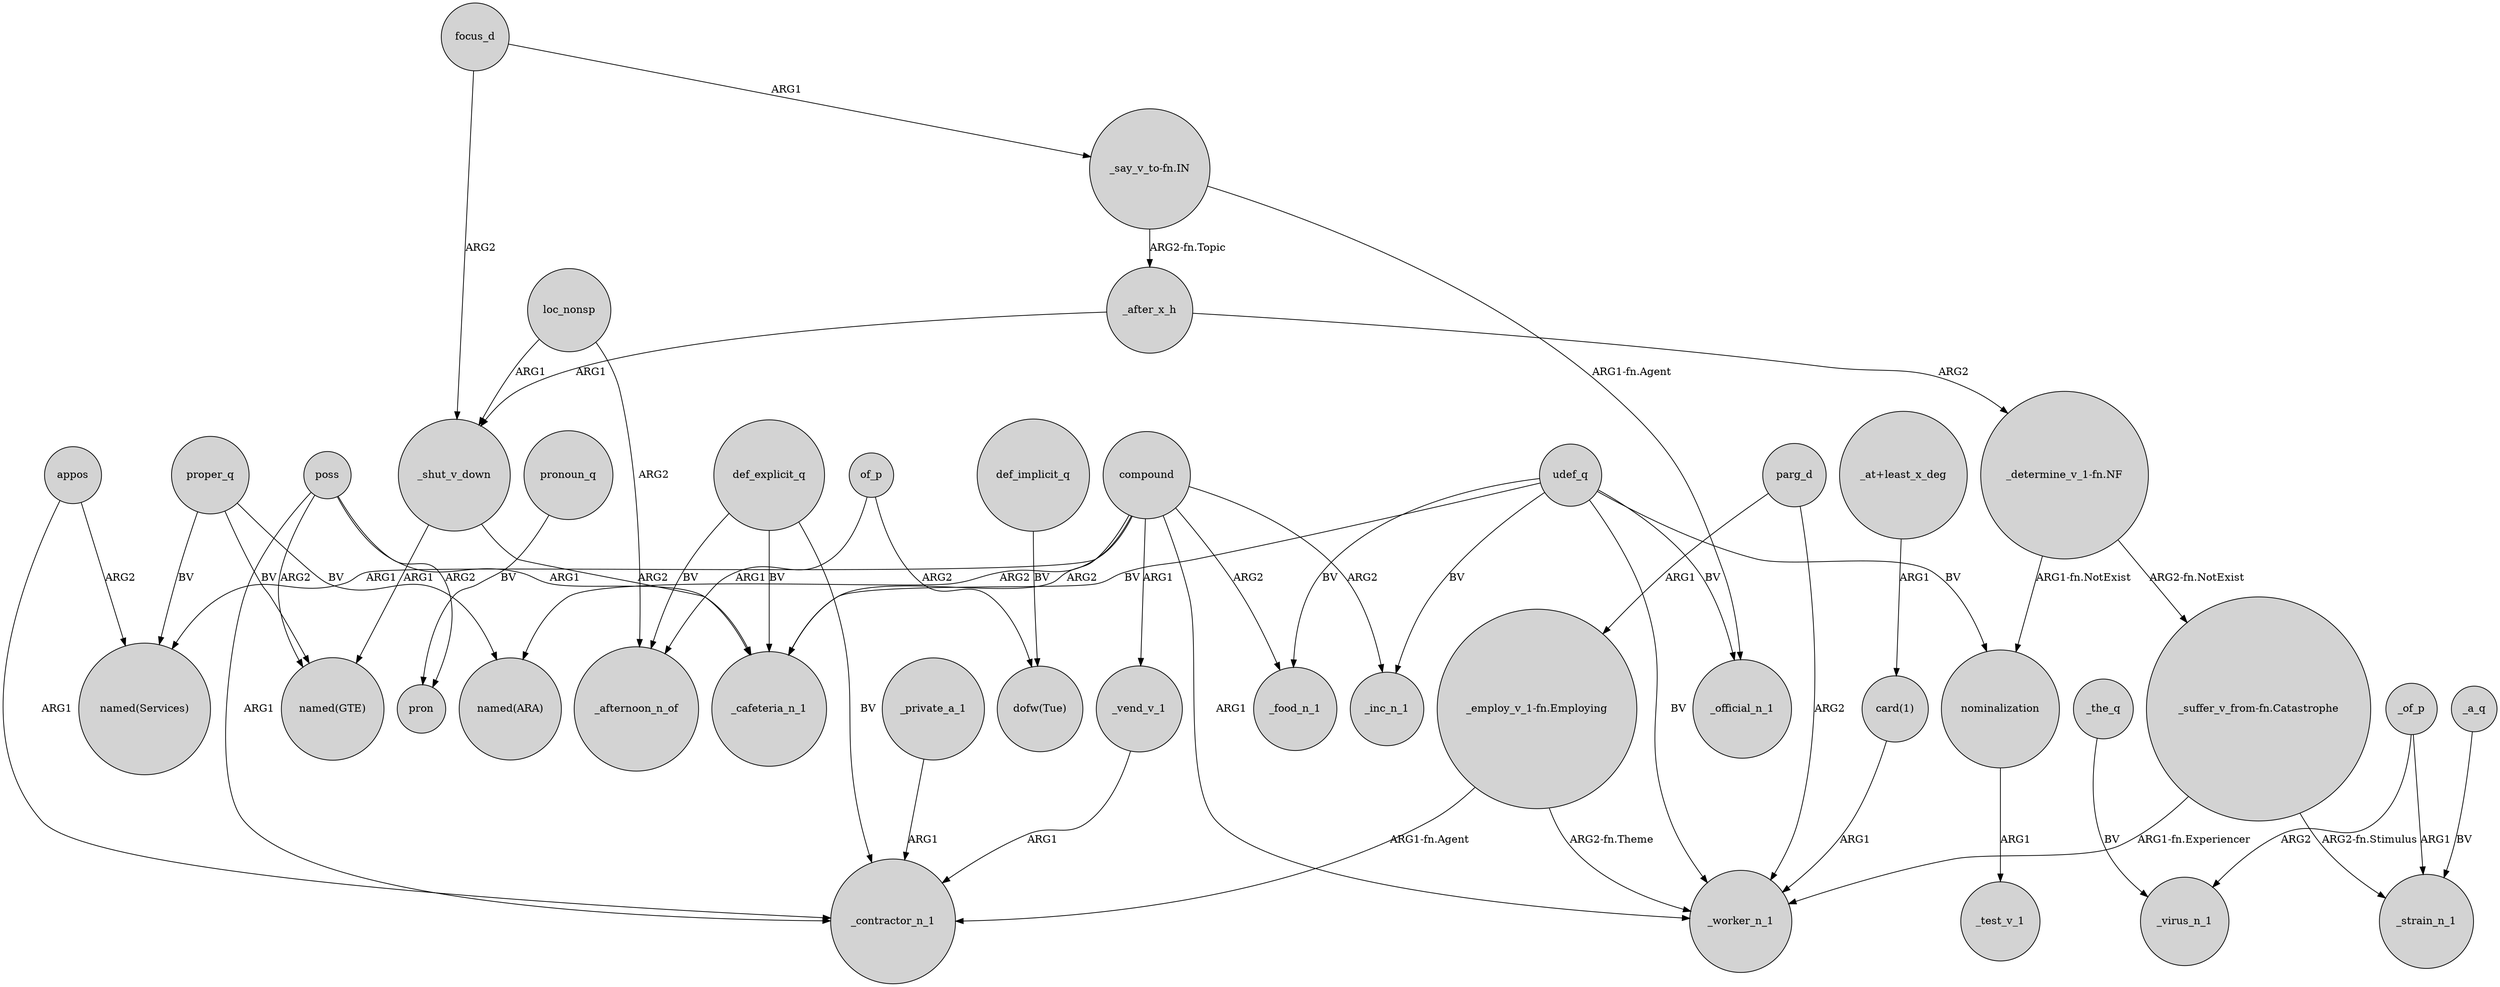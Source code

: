 digraph {
	node [shape=circle style=filled]
	_shut_v_down -> "named(GTE)" [label=ARG1]
	"_determine_v_1-fn.NF" -> "_suffer_v_from-fn.Catastrophe" [label="ARG2-fn.NotExist"]
	appos -> "named(Services)" [label=ARG2]
	_private_a_1 -> _contractor_n_1 [label=ARG1]
	_of_p -> _strain_n_1 [label=ARG1]
	compound -> _food_n_1 [label=ARG2]
	of_p -> _afternoon_n_of [label=ARG1]
	_shut_v_down -> _cafeteria_n_1 [label=ARG2]
	udef_q -> _inc_n_1 [label=BV]
	poss -> pron [label=ARG2]
	def_explicit_q -> _cafeteria_n_1 [label=BV]
	def_explicit_q -> _afternoon_n_of [label=BV]
	"_determine_v_1-fn.NF" -> nominalization [label="ARG1-fn.NotExist"]
	proper_q -> "named(GTE)" [label=BV]
	"_at+least_x_deg" -> "card(1)" [label=ARG1]
	compound -> "named(Services)" [label=ARG1]
	"_say_v_to-fn.IN" -> _official_n_1 [label="ARG1-fn.Agent"]
	udef_q -> _worker_n_1 [label=BV]
	loc_nonsp -> _afternoon_n_of [label=ARG2]
	parg_d -> "_employ_v_1-fn.Employing" [label=ARG1]
	nominalization -> _test_v_1 [label=ARG1]
	focus_d -> _shut_v_down [label=ARG2]
	def_explicit_q -> _contractor_n_1 [label=BV]
	poss -> "named(GTE)" [label=ARG2]
	proper_q -> "named(Services)" [label=BV]
	_a_q -> _strain_n_1 [label=BV]
	udef_q -> _cafeteria_n_1 [label=BV]
	poss -> _contractor_n_1 [label=ARG1]
	udef_q -> _food_n_1 [label=BV]
	def_implicit_q -> "dofw(Tue)" [label=BV]
	loc_nonsp -> _shut_v_down [label=ARG1]
	_vend_v_1 -> _contractor_n_1 [label=ARG1]
	proper_q -> "named(ARA)" [label=BV]
	compound -> "named(ARA)" [label=ARG2]
	pronoun_q -> pron [label=BV]
	"_employ_v_1-fn.Employing" -> _worker_n_1 [label="ARG2-fn.Theme"]
	"_suffer_v_from-fn.Catastrophe" -> _worker_n_1 [label="ARG1-fn.Experiencer"]
	_of_p -> _virus_n_1 [label=ARG2]
	compound -> _cafeteria_n_1 [label=ARG2]
	"_suffer_v_from-fn.Catastrophe" -> _strain_n_1 [label="ARG2-fn.Stimulus"]
	udef_q -> _official_n_1 [label=BV]
	appos -> _contractor_n_1 [label=ARG1]
	"_employ_v_1-fn.Employing" -> _contractor_n_1 [label="ARG1-fn.Agent"]
	"_say_v_to-fn.IN" -> _after_x_h [label="ARG2-fn.Topic"]
	udef_q -> nominalization [label=BV]
	poss -> _cafeteria_n_1 [label=ARG1]
	compound -> _vend_v_1 [label=ARG1]
	"card(1)" -> _worker_n_1 [label=ARG1]
	_after_x_h -> _shut_v_down [label=ARG1]
	of_p -> "dofw(Tue)" [label=ARG2]
	compound -> _worker_n_1 [label=ARG1]
	parg_d -> _worker_n_1 [label=ARG2]
	compound -> _inc_n_1 [label=ARG2]
	_after_x_h -> "_determine_v_1-fn.NF" [label=ARG2]
	_the_q -> _virus_n_1 [label=BV]
	focus_d -> "_say_v_to-fn.IN" [label=ARG1]
}
